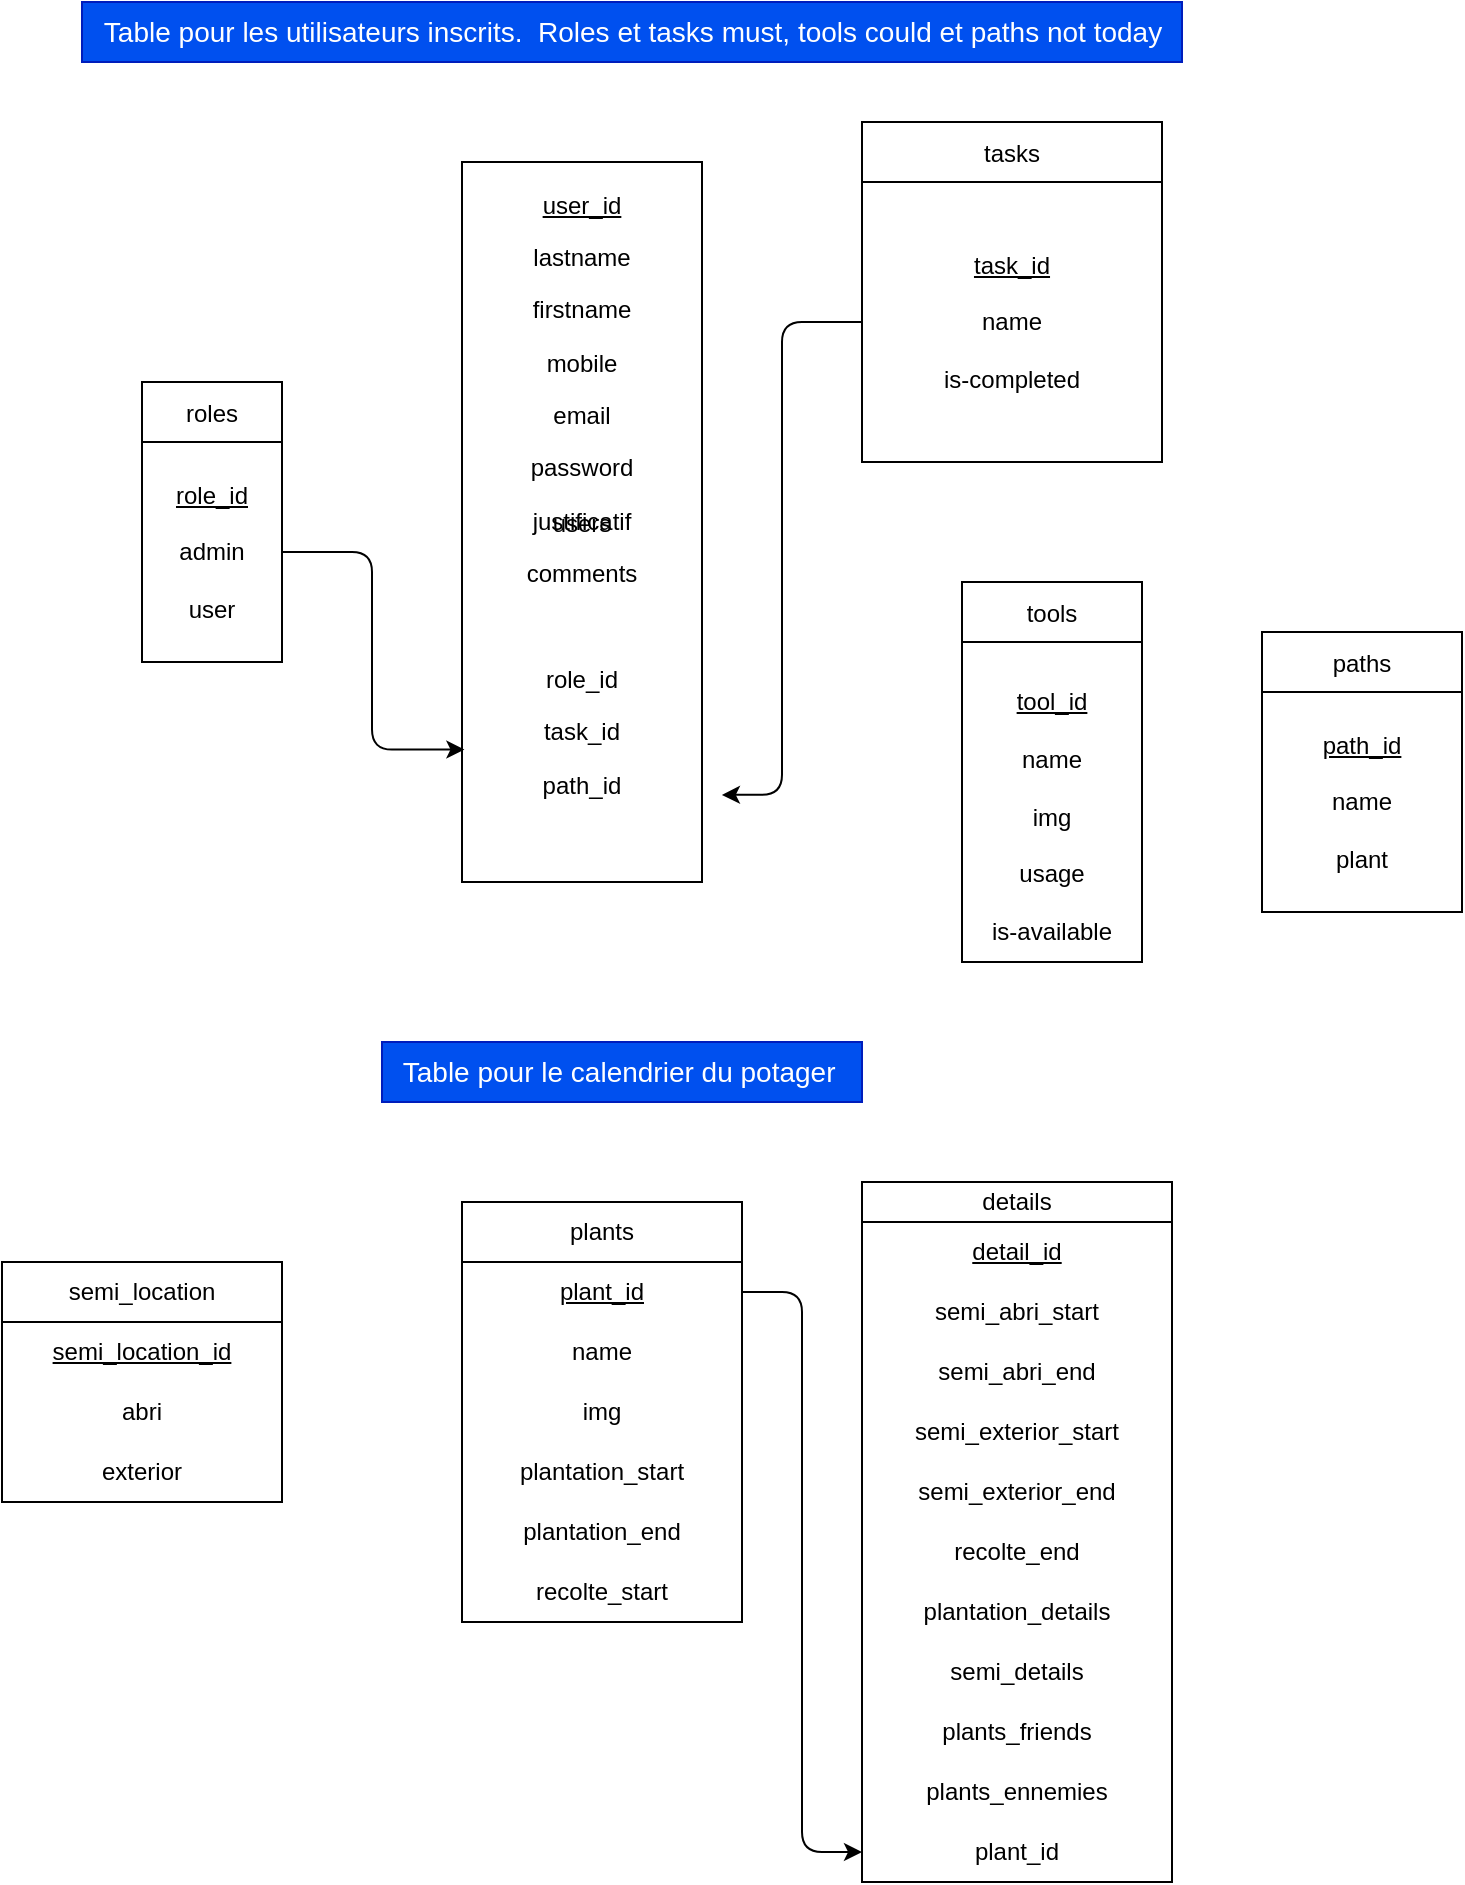 <mxfile>
    <diagram id="2PH_n5JoAHqHP3fnnZ8J" name="Page-1">
        <mxGraphModel dx="1072" dy="3863" grid="1" gridSize="10" guides="1" tooltips="1" connect="1" arrows="1" fold="1" page="1" pageScale="1" pageWidth="850" pageHeight="1100" math="0" shadow="0">
            <root>
                <mxCell id="0"/>
                <mxCell id="1" parent="0"/>
                <mxCell id="3" value="users" style="shape=table;startSize=0;container=1;collapsible=0;childLayout=tableLayout;" parent="1" vertex="1">
                    <mxGeometry x="320" y="-3190" width="120" height="360" as="geometry"/>
                </mxCell>
                <mxCell id="4" value="" style="shape=tableRow;horizontal=0;startSize=0;swimlaneHead=0;swimlaneBody=0;top=0;left=0;bottom=0;right=0;collapsible=0;dropTarget=0;fillColor=none;points=[[0,0.5],[1,0.5]];portConstraint=eastwest;" parent="3" vertex="1">
                    <mxGeometry width="120" height="360" as="geometry"/>
                </mxCell>
                <mxCell id="5" value="&lt;p style=&quot;&quot;&gt;&lt;u style=&quot;background-color: initial;&quot;&gt;user_id&lt;/u&gt;&lt;/p&gt;&lt;p style=&quot;&quot;&gt;&lt;span style=&quot;background-color: initial;&quot;&gt;l&lt;/span&gt;&lt;span style=&quot;background-color: initial;&quot;&gt;astname&lt;/span&gt;&lt;/p&gt;&lt;p style=&quot;&quot;&gt;&lt;span style=&quot;background-color: initial;&quot;&gt;firstname&lt;/span&gt;&lt;/p&gt;&lt;p style=&quot;&quot;&gt;mobile&lt;/p&gt;&lt;p style=&quot;&quot;&gt;email&lt;/p&gt;&lt;p style=&quot;&quot;&gt;password&lt;/p&gt;&lt;p style=&quot;&quot;&gt;justificati&lt;span style=&quot;background-color: initial;&quot;&gt;f&lt;/span&gt;&lt;/p&gt;&lt;p style=&quot;&quot;&gt;&lt;span style=&quot;background-color: initial;&quot;&gt;comments&lt;/span&gt;&lt;/p&gt;&lt;p style=&quot;&quot;&gt;&lt;br&gt;&lt;/p&gt;&lt;p style=&quot;&quot;&gt;role_id&lt;/p&gt;&lt;p style=&quot;&quot;&gt;task_id&lt;/p&gt;&lt;p style=&quot;&quot;&gt;path_id&lt;/p&gt;&lt;p style=&quot;&quot;&gt;&lt;u style=&quot;background-color: initial;&quot;&gt;&lt;br&gt;&lt;/u&gt;&lt;/p&gt;&lt;p style=&quot;&quot;&gt;&lt;u style=&quot;background-color: initial;&quot;&gt;&lt;br&gt;&lt;/u&gt;&lt;/p&gt;" style="shape=partialRectangle;html=1;whiteSpace=wrap;connectable=0;overflow=hidden;fillColor=none;top=0;left=0;bottom=0;right=0;pointerEvents=1;align=center;" parent="4" vertex="1">
                    <mxGeometry width="120" height="360" as="geometry">
                        <mxRectangle width="120" height="360" as="alternateBounds"/>
                    </mxGeometry>
                </mxCell>
                <mxCell id="19" value="roles" style="shape=table;startSize=30;container=1;collapsible=0;childLayout=tableLayout;" parent="1" vertex="1">
                    <mxGeometry x="160" y="-3080" width="70" height="140" as="geometry"/>
                </mxCell>
                <mxCell id="20" value="" style="shape=tableRow;horizontal=0;startSize=0;swimlaneHead=0;swimlaneBody=0;top=0;left=0;bottom=0;right=0;collapsible=0;dropTarget=0;fillColor=none;points=[[0,0.5],[1,0.5]];portConstraint=eastwest;" parent="19" vertex="1">
                    <mxGeometry y="30" width="70" height="110" as="geometry"/>
                </mxCell>
                <mxCell id="21" value="&lt;u&gt;role_id&lt;br&gt;&lt;/u&gt;&lt;br&gt;admin&lt;br&gt;&lt;br&gt;user" style="shape=partialRectangle;html=1;whiteSpace=wrap;connectable=0;overflow=hidden;fillColor=none;top=0;left=0;bottom=0;right=0;pointerEvents=1;" parent="20" vertex="1">
                    <mxGeometry width="70" height="110" as="geometry">
                        <mxRectangle width="70" height="110" as="alternateBounds"/>
                    </mxGeometry>
                </mxCell>
                <mxCell id="25" value="tasks" style="shape=table;startSize=30;container=1;collapsible=0;childLayout=tableLayout;" parent="1" vertex="1">
                    <mxGeometry x="520" y="-3210" width="150" height="170" as="geometry"/>
                </mxCell>
                <mxCell id="26" value="" style="shape=tableRow;horizontal=0;startSize=0;swimlaneHead=0;swimlaneBody=0;top=0;left=0;bottom=0;right=0;collapsible=0;dropTarget=0;fillColor=none;points=[[0,0.5],[1,0.5]];portConstraint=eastwest;" parent="25" vertex="1">
                    <mxGeometry y="30" width="150" height="140" as="geometry"/>
                </mxCell>
                <mxCell id="27" value="&lt;u&gt;task_id&lt;/u&gt;&lt;br&gt;&lt;br&gt;name&lt;br&gt;&lt;br&gt;is-completed" style="shape=partialRectangle;html=1;whiteSpace=wrap;connectable=0;overflow=hidden;fillColor=none;top=0;left=0;bottom=0;right=0;pointerEvents=1;" parent="26" vertex="1">
                    <mxGeometry width="150" height="140" as="geometry">
                        <mxRectangle width="150" height="140" as="alternateBounds"/>
                    </mxGeometry>
                </mxCell>
                <mxCell id="30" value="tools" style="shape=table;startSize=30;container=1;collapsible=0;childLayout=tableLayout;fillColor=none;" parent="1" vertex="1">
                    <mxGeometry x="570" y="-2980" width="90" height="190" as="geometry"/>
                </mxCell>
                <mxCell id="31" value="" style="shape=tableRow;horizontal=0;startSize=0;swimlaneHead=0;swimlaneBody=0;top=0;left=0;bottom=0;right=0;collapsible=0;dropTarget=0;fillColor=none;points=[[0,0.5],[1,0.5]];portConstraint=eastwest;" parent="30" vertex="1">
                    <mxGeometry y="30" width="90" height="160" as="geometry"/>
                </mxCell>
                <mxCell id="32" value="&lt;u&gt;&lt;br&gt;tool_id&lt;/u&gt;&lt;br&gt;&lt;br&gt;name&lt;br&gt;&lt;br&gt;img&lt;br&gt;&lt;br&gt;usage&lt;br&gt;&lt;br&gt;is-available" style="shape=partialRectangle;html=1;whiteSpace=wrap;connectable=0;overflow=hidden;fillColor=none;top=0;left=0;bottom=0;right=0;pointerEvents=1;" parent="31" vertex="1">
                    <mxGeometry width="90" height="160" as="geometry">
                        <mxRectangle width="90" height="160" as="alternateBounds"/>
                    </mxGeometry>
                </mxCell>
                <mxCell id="33" value="paths" style="shape=table;startSize=30;container=1;collapsible=0;childLayout=tableLayout;fillColor=none;" parent="1" vertex="1">
                    <mxGeometry x="720" y="-2955" width="100" height="140" as="geometry"/>
                </mxCell>
                <mxCell id="34" value="" style="shape=tableRow;horizontal=0;startSize=0;swimlaneHead=0;swimlaneBody=0;top=0;left=0;bottom=0;right=0;collapsible=0;dropTarget=0;fillColor=none;points=[[0,0.5],[1,0.5]];portConstraint=eastwest;" parent="33" vertex="1">
                    <mxGeometry y="30" width="100" height="110" as="geometry"/>
                </mxCell>
                <mxCell id="35" value="&lt;u&gt;path_id&lt;br&gt;&lt;/u&gt;&lt;br&gt;name&lt;br&gt;&lt;br&gt;plant" style="shape=partialRectangle;html=1;whiteSpace=wrap;connectable=0;overflow=hidden;fillColor=none;top=0;left=0;bottom=0;right=0;pointerEvents=1;" parent="34" vertex="1">
                    <mxGeometry width="100" height="110" as="geometry">
                        <mxRectangle width="100" height="110" as="alternateBounds"/>
                    </mxGeometry>
                </mxCell>
                <mxCell id="36" style="edgeStyle=orthogonalEdgeStyle;html=1;exitX=1;exitY=0.5;exitDx=0;exitDy=0;entryX=0.01;entryY=0.816;entryDx=0;entryDy=0;entryPerimeter=0;" parent="1" source="20" target="4" edge="1">
                    <mxGeometry relative="1" as="geometry"/>
                </mxCell>
                <mxCell id="37" style="edgeStyle=orthogonalEdgeStyle;html=1;exitX=0;exitY=0.5;exitDx=0;exitDy=0;entryX=1.083;entryY=0.879;entryDx=0;entryDy=0;entryPerimeter=0;" parent="1" source="26" target="4" edge="1">
                    <mxGeometry relative="1" as="geometry"/>
                </mxCell>
                <mxCell id="54" value="Table pour les utilisateurs inscrits.&amp;nbsp; Roles et tasks must, tools could et paths not today" style="text;html=1;align=center;verticalAlign=middle;resizable=0;points=[];autosize=1;strokeColor=#001DBC;fillColor=#0050ef;fontColor=#ffffff;fontSize=14;" parent="1" vertex="1">
                    <mxGeometry x="130" y="-3270" width="550" height="30" as="geometry"/>
                </mxCell>
                <mxCell id="57" value="Table pour le calendrier du potager&amp;nbsp;" style="text;html=1;align=center;verticalAlign=middle;resizable=0;points=[];autosize=1;strokeColor=#001DBC;fillColor=#0050ef;fontSize=14;fontColor=#ffffff;" parent="1" vertex="1">
                    <mxGeometry x="280" y="-2750" width="240" height="30" as="geometry"/>
                </mxCell>
                <mxCell id="60" value="plants" style="swimlane;fontStyle=0;childLayout=stackLayout;horizontal=1;startSize=30;horizontalStack=0;resizeParent=1;resizeParentMax=0;resizeLast=0;collapsible=1;marginBottom=0;whiteSpace=wrap;html=1;align=center;" parent="1" vertex="1">
                    <mxGeometry x="320" y="-2670" width="140" height="210" as="geometry"/>
                </mxCell>
                <mxCell id="61" value="&lt;u&gt;plant_id&lt;/u&gt;" style="text;strokeColor=none;fillColor=none;align=center;verticalAlign=middle;spacingLeft=4;spacingRight=4;overflow=hidden;points=[[0,0.5],[1,0.5]];portConstraint=eastwest;rotatable=0;whiteSpace=wrap;html=1;" parent="60" vertex="1">
                    <mxGeometry y="30" width="140" height="30" as="geometry"/>
                </mxCell>
                <mxCell id="62" value="name" style="text;strokeColor=none;fillColor=none;align=center;verticalAlign=middle;spacingLeft=4;spacingRight=4;overflow=hidden;points=[[0,0.5],[1,0.5]];portConstraint=eastwest;rotatable=0;whiteSpace=wrap;html=1;" parent="60" vertex="1">
                    <mxGeometry y="60" width="140" height="30" as="geometry"/>
                </mxCell>
                <mxCell id="63" value="img" style="text;strokeColor=none;fillColor=none;align=center;verticalAlign=middle;spacingLeft=4;spacingRight=4;overflow=hidden;points=[[0,0.5],[1,0.5]];portConstraint=eastwest;rotatable=0;whiteSpace=wrap;html=1;" parent="60" vertex="1">
                    <mxGeometry y="90" width="140" height="30" as="geometry"/>
                </mxCell>
                <mxCell id="64" value="plantation_start&lt;br&gt;" style="text;strokeColor=none;fillColor=none;align=center;verticalAlign=middle;spacingLeft=4;spacingRight=4;overflow=hidden;points=[[0,0.5],[1,0.5]];portConstraint=eastwest;rotatable=0;whiteSpace=wrap;html=1;" parent="60" vertex="1">
                    <mxGeometry y="120" width="140" height="30" as="geometry"/>
                </mxCell>
                <mxCell id="65" value="plantation_end" style="text;strokeColor=none;fillColor=none;align=center;verticalAlign=middle;spacingLeft=4;spacingRight=4;overflow=hidden;points=[[0,0.5],[1,0.5]];portConstraint=eastwest;rotatable=0;whiteSpace=wrap;html=1;" parent="60" vertex="1">
                    <mxGeometry y="150" width="140" height="30" as="geometry"/>
                </mxCell>
                <mxCell id="66" value="recolte_start" style="text;strokeColor=none;fillColor=none;align=center;verticalAlign=middle;spacingLeft=4;spacingRight=4;overflow=hidden;points=[[0,0.5],[1,0.5]];portConstraint=eastwest;rotatable=0;whiteSpace=wrap;html=1;" parent="60" vertex="1">
                    <mxGeometry y="180" width="140" height="30" as="geometry"/>
                </mxCell>
                <mxCell id="68" value="details" style="swimlane;fontStyle=0;childLayout=stackLayout;horizontal=1;startSize=20;horizontalStack=0;resizeParent=1;resizeParentMax=0;resizeLast=0;collapsible=1;marginBottom=0;whiteSpace=wrap;html=1;" parent="1" vertex="1">
                    <mxGeometry x="520" y="-2680" width="155" height="350" as="geometry"/>
                </mxCell>
                <mxCell id="69" value="&lt;u&gt;detail_id&lt;/u&gt;" style="text;strokeColor=none;fillColor=none;align=center;verticalAlign=middle;spacingLeft=4;spacingRight=4;overflow=hidden;points=[[0,0.5],[1,0.5]];portConstraint=eastwest;rotatable=0;whiteSpace=wrap;html=1;" parent="68" vertex="1">
                    <mxGeometry y="20" width="155" height="30" as="geometry"/>
                </mxCell>
                <mxCell id="70" value="semi_abri_start" style="text;strokeColor=none;fillColor=none;align=center;verticalAlign=middle;spacingLeft=4;spacingRight=4;overflow=hidden;points=[[0,0.5],[1,0.5]];portConstraint=eastwest;rotatable=0;whiteSpace=wrap;html=1;" parent="68" vertex="1">
                    <mxGeometry y="50" width="155" height="30" as="geometry"/>
                </mxCell>
                <mxCell id="71" value="semi_abri_end" style="text;strokeColor=none;fillColor=none;align=center;verticalAlign=middle;spacingLeft=4;spacingRight=4;overflow=hidden;points=[[0,0.5],[1,0.5]];portConstraint=eastwest;rotatable=0;whiteSpace=wrap;html=1;" parent="68" vertex="1">
                    <mxGeometry y="80" width="155" height="30" as="geometry"/>
                </mxCell>
                <mxCell id="72" value="semi_exterior_start" style="text;strokeColor=none;fillColor=none;align=center;verticalAlign=middle;spacingLeft=4;spacingRight=4;overflow=hidden;points=[[0,0.5],[1,0.5]];portConstraint=eastwest;rotatable=0;whiteSpace=wrap;html=1;" parent="68" vertex="1">
                    <mxGeometry y="110" width="155" height="30" as="geometry"/>
                </mxCell>
                <mxCell id="73" value="semi_exterior_end" style="text;strokeColor=none;fillColor=none;align=center;verticalAlign=middle;spacingLeft=4;spacingRight=4;overflow=hidden;points=[[0,0.5],[1,0.5]];portConstraint=eastwest;rotatable=0;whiteSpace=wrap;html=1;" parent="68" vertex="1">
                    <mxGeometry y="140" width="155" height="30" as="geometry"/>
                </mxCell>
                <mxCell id="80" value="recolte_end" style="text;strokeColor=none;fillColor=none;align=center;verticalAlign=middle;spacingLeft=4;spacingRight=4;overflow=hidden;points=[[0,0.5],[1,0.5]];portConstraint=eastwest;rotatable=0;whiteSpace=wrap;html=1;" parent="68" vertex="1">
                    <mxGeometry y="170" width="155" height="30" as="geometry"/>
                </mxCell>
                <mxCell id="74" value="plantation_details" style="text;strokeColor=none;fillColor=none;align=center;verticalAlign=middle;spacingLeft=4;spacingRight=4;overflow=hidden;points=[[0,0.5],[1,0.5]];portConstraint=eastwest;rotatable=0;whiteSpace=wrap;html=1;" parent="68" vertex="1">
                    <mxGeometry y="200" width="155" height="30" as="geometry"/>
                </mxCell>
                <mxCell id="75" value="semi_details" style="text;strokeColor=none;fillColor=none;align=center;verticalAlign=middle;spacingLeft=4;spacingRight=4;overflow=hidden;points=[[0,0.5],[1,0.5]];portConstraint=eastwest;rotatable=0;whiteSpace=wrap;html=1;" parent="68" vertex="1">
                    <mxGeometry y="230" width="155" height="30" as="geometry"/>
                </mxCell>
                <mxCell id="76" value="plants_friends" style="text;strokeColor=none;fillColor=none;align=center;verticalAlign=middle;spacingLeft=4;spacingRight=4;overflow=hidden;points=[[0,0.5],[1,0.5]];portConstraint=eastwest;rotatable=0;whiteSpace=wrap;html=1;" parent="68" vertex="1">
                    <mxGeometry y="260" width="155" height="30" as="geometry"/>
                </mxCell>
                <mxCell id="77" value="plants_ennemies" style="text;strokeColor=none;fillColor=none;align=center;verticalAlign=middle;spacingLeft=4;spacingRight=4;overflow=hidden;points=[[0,0.5],[1,0.5]];portConstraint=eastwest;rotatable=0;whiteSpace=wrap;html=1;" parent="68" vertex="1">
                    <mxGeometry y="290" width="155" height="30" as="geometry"/>
                </mxCell>
                <mxCell id="78" value="plant_id" style="text;strokeColor=none;fillColor=none;align=center;verticalAlign=middle;spacingLeft=4;spacingRight=4;overflow=hidden;points=[[0,0.5],[1,0.5]];portConstraint=eastwest;rotatable=0;whiteSpace=wrap;html=1;" parent="68" vertex="1">
                    <mxGeometry y="320" width="155" height="30" as="geometry"/>
                </mxCell>
                <mxCell id="79" style="edgeStyle=orthogonalEdgeStyle;html=1;exitX=1;exitY=0.5;exitDx=0;exitDy=0;" parent="1" source="61" target="78" edge="1">
                    <mxGeometry relative="1" as="geometry"/>
                </mxCell>
                <mxCell id="81" value="semi_location" style="swimlane;fontStyle=0;childLayout=stackLayout;horizontal=1;startSize=30;horizontalStack=0;resizeParent=1;resizeParentMax=0;resizeLast=0;collapsible=1;marginBottom=0;whiteSpace=wrap;html=1;" parent="1" vertex="1">
                    <mxGeometry x="90" y="-2640" width="140" height="120" as="geometry"/>
                </mxCell>
                <mxCell id="82" value="&lt;u&gt;semi_location_id&lt;/u&gt;" style="text;strokeColor=none;fillColor=none;align=center;verticalAlign=middle;spacingLeft=4;spacingRight=4;overflow=hidden;points=[[0,0.5],[1,0.5]];portConstraint=eastwest;rotatable=0;whiteSpace=wrap;html=1;" parent="81" vertex="1">
                    <mxGeometry y="30" width="140" height="30" as="geometry"/>
                </mxCell>
                <mxCell id="83" value="abri" style="text;strokeColor=none;fillColor=none;align=center;verticalAlign=middle;spacingLeft=4;spacingRight=4;overflow=hidden;points=[[0,0.5],[1,0.5]];portConstraint=eastwest;rotatable=0;whiteSpace=wrap;html=1;" parent="81" vertex="1">
                    <mxGeometry y="60" width="140" height="30" as="geometry"/>
                </mxCell>
                <mxCell id="84" value="exterior" style="text;strokeColor=none;fillColor=none;align=center;verticalAlign=middle;spacingLeft=4;spacingRight=4;overflow=hidden;points=[[0,0.5],[1,0.5]];portConstraint=eastwest;rotatable=0;whiteSpace=wrap;html=1;" parent="81" vertex="1">
                    <mxGeometry y="90" width="140" height="30" as="geometry"/>
                </mxCell>
            </root>
        </mxGraphModel>
    </diagram>
</mxfile>